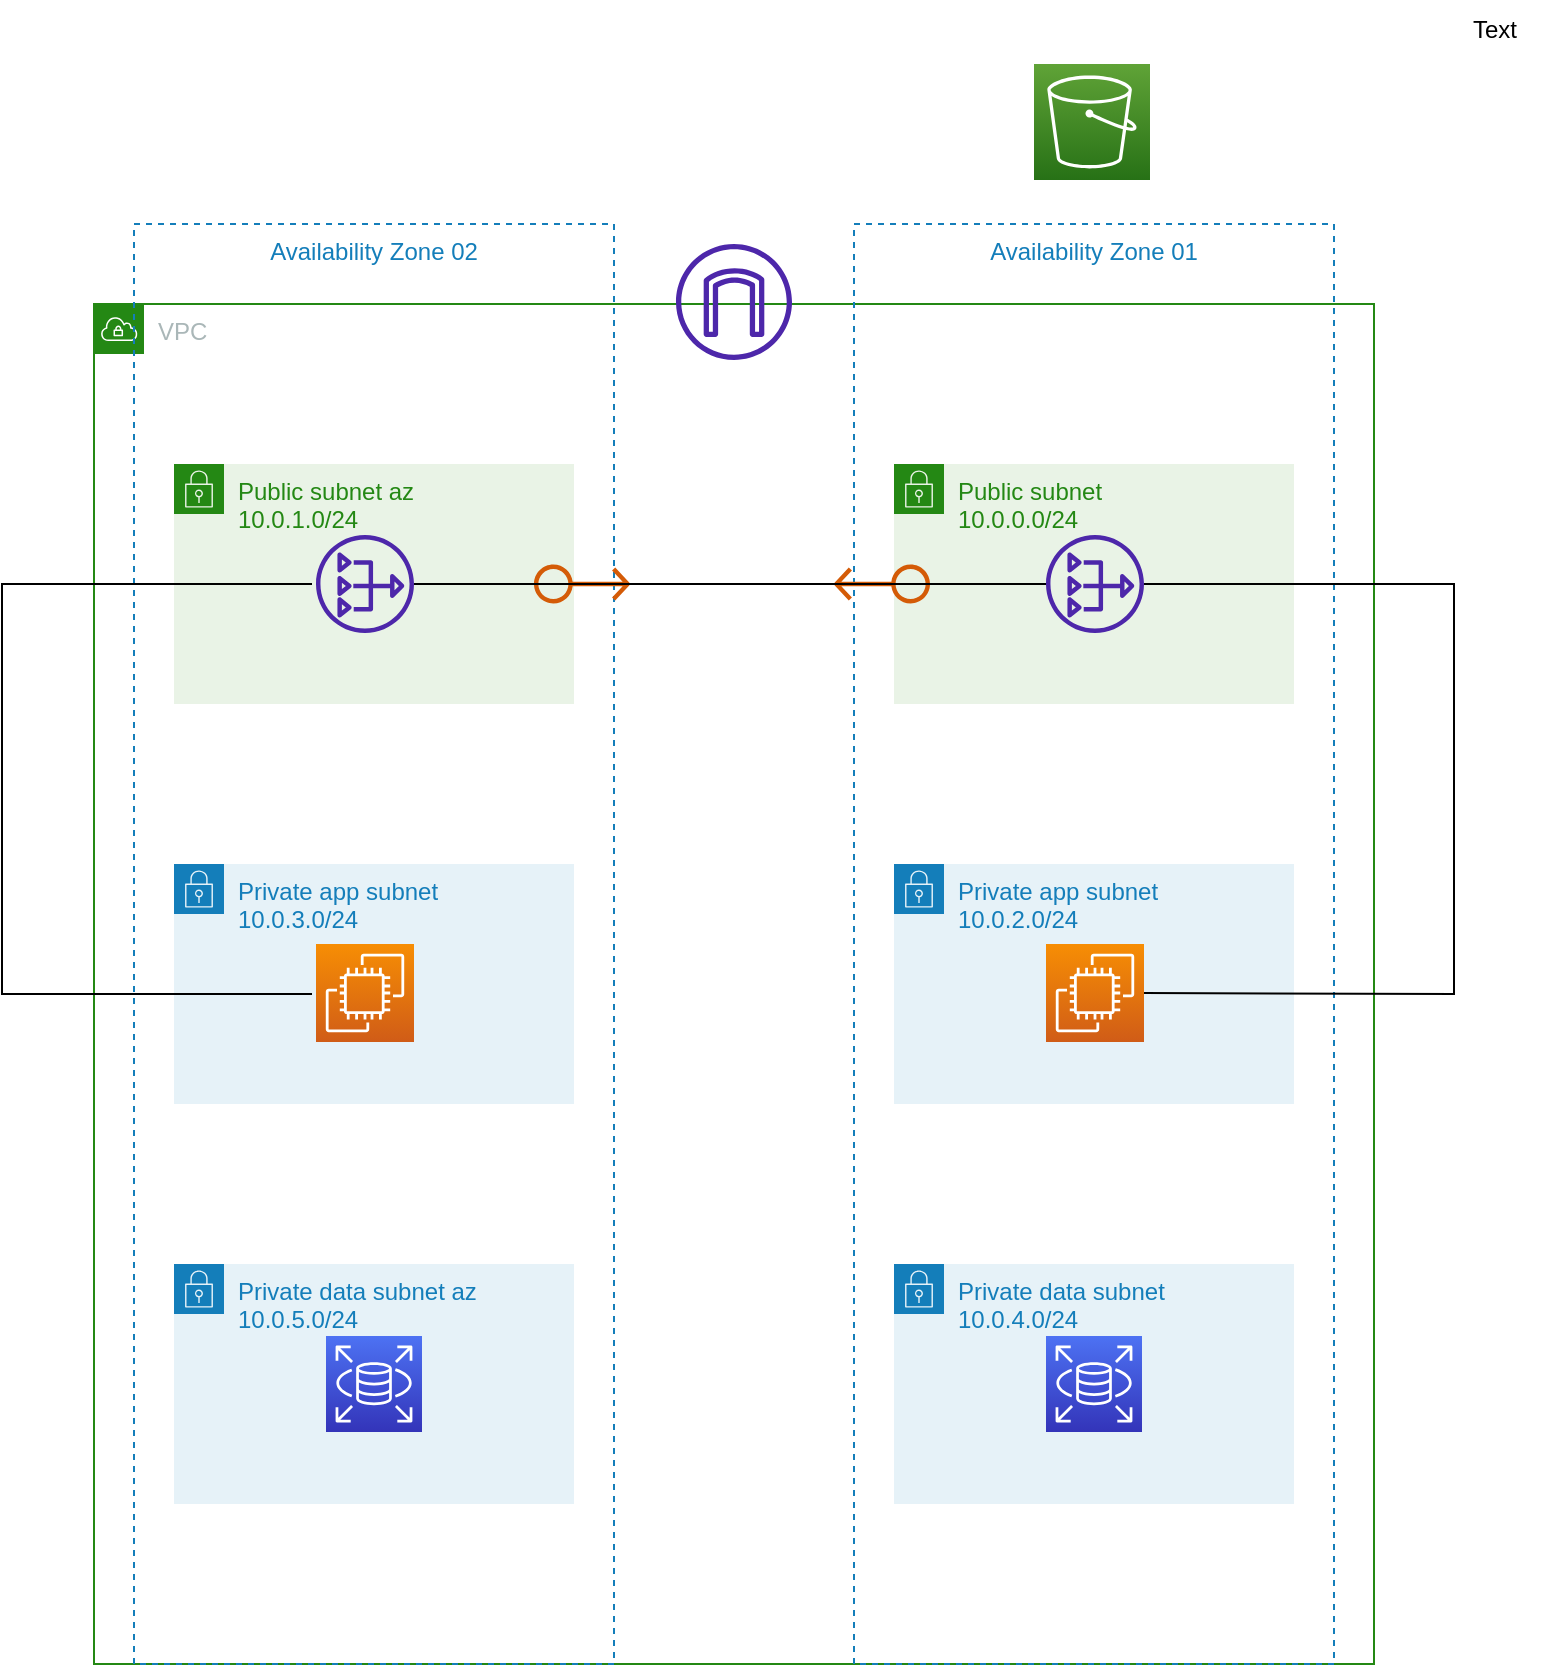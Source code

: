 <mxfile version="21.2.8" type="device">
  <diagram name="Page-1" id="WsPZoZ5O7sFLqcfNJd28">
    <mxGraphModel dx="1434" dy="836" grid="1" gridSize="10" guides="1" tooltips="1" connect="1" arrows="1" fold="1" page="1" pageScale="1" pageWidth="850" pageHeight="1100" math="0" shadow="0">
      <root>
        <mxCell id="0" />
        <mxCell id="1" parent="0" />
        <mxCell id="HgiYSER4rSwK4bAeT3vQ-13" value="" style="sketch=0;points=[[0,0,0],[0.25,0,0],[0.5,0,0],[0.75,0,0],[1,0,0],[0,1,0],[0.25,1,0],[0.5,1,0],[0.75,1,0],[1,1,0],[0,0.25,0],[0,0.5,0],[0,0.75,0],[1,0.25,0],[1,0.5,0],[1,0.75,0]];outlineConnect=0;fontColor=#232F3E;gradientColor=#60A337;gradientDirection=north;fillColor=#277116;strokeColor=#ffffff;dashed=0;verticalLabelPosition=bottom;verticalAlign=top;align=center;html=1;fontSize=12;fontStyle=0;aspect=fixed;shape=mxgraph.aws4.resourceIcon;resIcon=mxgraph.aws4.s3;" vertex="1" parent="1">
          <mxGeometry x="590" y="40" width="58" height="58" as="geometry" />
        </mxCell>
        <mxCell id="HgiYSER4rSwK4bAeT3vQ-1" value="VPC" style="points=[[0,0],[0.25,0],[0.5,0],[0.75,0],[1,0],[1,0.25],[1,0.5],[1,0.75],[1,1],[0.75,1],[0.5,1],[0.25,1],[0,1],[0,0.75],[0,0.5],[0,0.25]];outlineConnect=0;gradientColor=none;html=1;whiteSpace=wrap;fontSize=12;fontStyle=0;container=1;pointerEvents=0;collapsible=0;recursiveResize=0;shape=mxgraph.aws4.group;grIcon=mxgraph.aws4.group_vpc;strokeColor=#248814;fillColor=none;verticalAlign=top;align=left;spacingLeft=30;fontColor=#AAB7B8;dashed=0;" vertex="1" parent="1">
          <mxGeometry x="120" y="160" width="640" height="680" as="geometry" />
        </mxCell>
        <mxCell id="HgiYSER4rSwK4bAeT3vQ-19" value="Availability Zone 02" style="fillColor=none;strokeColor=#147EBA;dashed=1;verticalAlign=top;fontStyle=0;fontColor=#147EBA;whiteSpace=wrap;html=1;" vertex="1" parent="HgiYSER4rSwK4bAeT3vQ-1">
          <mxGeometry x="20" y="-40" width="240" height="720" as="geometry" />
        </mxCell>
        <mxCell id="HgiYSER4rSwK4bAeT3vQ-18" value="Availability Zone 01" style="fillColor=none;strokeColor=#147EBA;dashed=1;verticalAlign=top;fontStyle=0;fontColor=#147EBA;whiteSpace=wrap;html=1;" vertex="1" parent="HgiYSER4rSwK4bAeT3vQ-1">
          <mxGeometry x="380" y="-40" width="240" height="720" as="geometry" />
        </mxCell>
        <mxCell id="HgiYSER4rSwK4bAeT3vQ-2" value="Public subnet az&lt;br&gt;10.0.1.0/24" style="points=[[0,0],[0.25,0],[0.5,0],[0.75,0],[1,0],[1,0.25],[1,0.5],[1,0.75],[1,1],[0.75,1],[0.5,1],[0.25,1],[0,1],[0,0.75],[0,0.5],[0,0.25]];outlineConnect=0;gradientColor=none;html=1;whiteSpace=wrap;fontSize=12;fontStyle=0;container=1;pointerEvents=0;collapsible=0;recursiveResize=0;shape=mxgraph.aws4.group;grIcon=mxgraph.aws4.group_security_group;grStroke=0;strokeColor=#248814;fillColor=#E9F3E6;verticalAlign=top;align=left;spacingLeft=30;fontColor=#248814;dashed=0;" vertex="1" parent="HgiYSER4rSwK4bAeT3vQ-1">
          <mxGeometry x="40" y="80" width="200" height="120" as="geometry" />
        </mxCell>
        <mxCell id="HgiYSER4rSwK4bAeT3vQ-15" value="" style="sketch=0;outlineConnect=0;fontColor=#232F3E;gradientColor=none;fillColor=#4D27AA;strokeColor=none;dashed=0;verticalLabelPosition=bottom;verticalAlign=top;align=center;html=1;fontSize=12;fontStyle=0;aspect=fixed;pointerEvents=1;shape=mxgraph.aws4.nat_gateway;" vertex="1" parent="HgiYSER4rSwK4bAeT3vQ-2">
          <mxGeometry x="71" y="35.5" width="49" height="49" as="geometry" />
        </mxCell>
        <mxCell id="HgiYSER4rSwK4bAeT3vQ-3" value="Public subnet&lt;br&gt;10.0.0.0/24" style="points=[[0,0],[0.25,0],[0.5,0],[0.75,0],[1,0],[1,0.25],[1,0.5],[1,0.75],[1,1],[0.75,1],[0.5,1],[0.25,1],[0,1],[0,0.75],[0,0.5],[0,0.25]];outlineConnect=0;gradientColor=none;html=1;whiteSpace=wrap;fontSize=12;fontStyle=0;container=1;pointerEvents=0;collapsible=0;recursiveResize=0;shape=mxgraph.aws4.group;grIcon=mxgraph.aws4.group_security_group;grStroke=0;strokeColor=#248814;fillColor=#E9F3E6;verticalAlign=top;align=left;spacingLeft=30;fontColor=#248814;dashed=0;" vertex="1" parent="HgiYSER4rSwK4bAeT3vQ-1">
          <mxGeometry x="400" y="80" width="200" height="120" as="geometry" />
        </mxCell>
        <mxCell id="HgiYSER4rSwK4bAeT3vQ-17" value="" style="sketch=0;outlineConnect=0;fontColor=#232F3E;gradientColor=none;fillColor=#4D27AA;strokeColor=none;dashed=0;verticalLabelPosition=bottom;verticalAlign=top;align=center;html=1;fontSize=12;fontStyle=0;aspect=fixed;pointerEvents=1;shape=mxgraph.aws4.nat_gateway;" vertex="1" parent="HgiYSER4rSwK4bAeT3vQ-3">
          <mxGeometry x="76" y="35.5" width="49" height="49" as="geometry" />
        </mxCell>
        <mxCell id="HgiYSER4rSwK4bAeT3vQ-22" value="" style="sketch=0;outlineConnect=0;fontColor=#232F3E;gradientColor=none;fillColor=#D45B07;strokeColor=none;dashed=0;verticalLabelPosition=bottom;verticalAlign=top;align=center;html=1;fontSize=12;fontStyle=0;aspect=fixed;pointerEvents=1;shape=mxgraph.aws4.elastic_ip_address;rotation=-180;" vertex="1" parent="HgiYSER4rSwK4bAeT3vQ-3">
          <mxGeometry x="-30" y="50" width="48" height="20" as="geometry" />
        </mxCell>
        <mxCell id="HgiYSER4rSwK4bAeT3vQ-4" value="Private app subnet&lt;br&gt;10.0.3.0/24" style="points=[[0,0],[0.25,0],[0.5,0],[0.75,0],[1,0],[1,0.25],[1,0.5],[1,0.75],[1,1],[0.75,1],[0.5,1],[0.25,1],[0,1],[0,0.75],[0,0.5],[0,0.25]];outlineConnect=0;gradientColor=none;html=1;whiteSpace=wrap;fontSize=12;fontStyle=0;container=1;pointerEvents=0;collapsible=0;recursiveResize=0;shape=mxgraph.aws4.group;grIcon=mxgraph.aws4.group_security_group;grStroke=0;strokeColor=#147EBA;fillColor=#E6F2F8;verticalAlign=top;align=left;spacingLeft=30;fontColor=#147EBA;dashed=0;" vertex="1" parent="HgiYSER4rSwK4bAeT3vQ-1">
          <mxGeometry x="40" y="280" width="200" height="120" as="geometry" />
        </mxCell>
        <mxCell id="HgiYSER4rSwK4bAeT3vQ-11" value="" style="sketch=0;points=[[0,0,0],[0.25,0,0],[0.5,0,0],[0.75,0,0],[1,0,0],[0,1,0],[0.25,1,0],[0.5,1,0],[0.75,1,0],[1,1,0],[0,0.25,0],[0,0.5,0],[0,0.75,0],[1,0.25,0],[1,0.5,0],[1,0.75,0]];outlineConnect=0;fontColor=#232F3E;gradientColor=#F78E04;gradientDirection=north;fillColor=#D05C17;strokeColor=#ffffff;dashed=0;verticalLabelPosition=bottom;verticalAlign=top;align=center;html=1;fontSize=12;fontStyle=0;aspect=fixed;shape=mxgraph.aws4.resourceIcon;resIcon=mxgraph.aws4.ec2;" vertex="1" parent="HgiYSER4rSwK4bAeT3vQ-4">
          <mxGeometry x="71" y="40" width="49" height="49" as="geometry" />
        </mxCell>
        <mxCell id="HgiYSER4rSwK4bAeT3vQ-5" value="Private app subnet&lt;br&gt;10.0.2.0/24" style="points=[[0,0],[0.25,0],[0.5,0],[0.75,0],[1,0],[1,0.25],[1,0.5],[1,0.75],[1,1],[0.75,1],[0.5,1],[0.25,1],[0,1],[0,0.75],[0,0.5],[0,0.25]];outlineConnect=0;gradientColor=none;html=1;whiteSpace=wrap;fontSize=12;fontStyle=0;container=1;pointerEvents=0;collapsible=0;recursiveResize=0;shape=mxgraph.aws4.group;grIcon=mxgraph.aws4.group_security_group;grStroke=0;strokeColor=#147EBA;fillColor=#E6F2F8;verticalAlign=top;align=left;spacingLeft=30;fontColor=#147EBA;dashed=0;" vertex="1" parent="HgiYSER4rSwK4bAeT3vQ-1">
          <mxGeometry x="400" y="280" width="200" height="120" as="geometry" />
        </mxCell>
        <mxCell id="HgiYSER4rSwK4bAeT3vQ-12" value="" style="sketch=0;points=[[0,0,0],[0.25,0,0],[0.5,0,0],[0.75,0,0],[1,0,0],[0,1,0],[0.25,1,0],[0.5,1,0],[0.75,1,0],[1,1,0],[0,0.25,0],[0,0.5,0],[0,0.75,0],[1,0.25,0],[1,0.5,0],[1,0.75,0]];outlineConnect=0;fontColor=#232F3E;gradientColor=#F78E04;gradientDirection=north;fillColor=#D05C17;strokeColor=#ffffff;dashed=0;verticalLabelPosition=bottom;verticalAlign=top;align=center;html=1;fontSize=12;fontStyle=0;aspect=fixed;shape=mxgraph.aws4.resourceIcon;resIcon=mxgraph.aws4.ec2;" vertex="1" parent="HgiYSER4rSwK4bAeT3vQ-5">
          <mxGeometry x="76" y="40" width="49" height="49" as="geometry" />
        </mxCell>
        <mxCell id="HgiYSER4rSwK4bAeT3vQ-6" style="edgeStyle=orthogonalEdgeStyle;rounded=0;orthogonalLoop=1;jettySize=auto;html=1;exitX=0.5;exitY=1;exitDx=0;exitDy=0;" edge="1" parent="HgiYSER4rSwK4bAeT3vQ-1" source="HgiYSER4rSwK4bAeT3vQ-2" target="HgiYSER4rSwK4bAeT3vQ-2">
          <mxGeometry relative="1" as="geometry" />
        </mxCell>
        <mxCell id="HgiYSER4rSwK4bAeT3vQ-7" value="Private data subnet az&lt;br&gt;10.0.5.0/24" style="points=[[0,0],[0.25,0],[0.5,0],[0.75,0],[1,0],[1,0.25],[1,0.5],[1,0.75],[1,1],[0.75,1],[0.5,1],[0.25,1],[0,1],[0,0.75],[0,0.5],[0,0.25]];outlineConnect=0;gradientColor=none;html=1;whiteSpace=wrap;fontSize=12;fontStyle=0;container=1;pointerEvents=0;collapsible=0;recursiveResize=0;shape=mxgraph.aws4.group;grIcon=mxgraph.aws4.group_security_group;grStroke=0;strokeColor=#147EBA;fillColor=#E6F2F8;verticalAlign=top;align=left;spacingLeft=30;fontColor=#147EBA;dashed=0;" vertex="1" parent="HgiYSER4rSwK4bAeT3vQ-1">
          <mxGeometry x="40" y="480" width="200" height="120" as="geometry" />
        </mxCell>
        <mxCell id="HgiYSER4rSwK4bAeT3vQ-9" value="" style="sketch=0;points=[[0,0,0],[0.25,0,0],[0.5,0,0],[0.75,0,0],[1,0,0],[0,1,0],[0.25,1,0],[0.5,1,0],[0.75,1,0],[1,1,0],[0,0.25,0],[0,0.5,0],[0,0.75,0],[1,0.25,0],[1,0.5,0],[1,0.75,0]];outlineConnect=0;fontColor=#232F3E;gradientColor=#4D72F3;gradientDirection=north;fillColor=#3334B9;strokeColor=#ffffff;dashed=0;verticalLabelPosition=bottom;verticalAlign=top;align=center;html=1;fontSize=12;fontStyle=0;aspect=fixed;shape=mxgraph.aws4.resourceIcon;resIcon=mxgraph.aws4.rds;" vertex="1" parent="HgiYSER4rSwK4bAeT3vQ-7">
          <mxGeometry x="76" y="36" width="48" height="48" as="geometry" />
        </mxCell>
        <mxCell id="HgiYSER4rSwK4bAeT3vQ-8" value="Private data subnet&lt;br&gt;10.0.4.0/24" style="points=[[0,0],[0.25,0],[0.5,0],[0.75,0],[1,0],[1,0.25],[1,0.5],[1,0.75],[1,1],[0.75,1],[0.5,1],[0.25,1],[0,1],[0,0.75],[0,0.5],[0,0.25]];outlineConnect=0;gradientColor=none;html=1;whiteSpace=wrap;fontSize=12;fontStyle=0;container=1;pointerEvents=0;collapsible=0;recursiveResize=0;shape=mxgraph.aws4.group;grIcon=mxgraph.aws4.group_security_group;grStroke=0;strokeColor=#147EBA;fillColor=#E6F2F8;verticalAlign=top;align=left;spacingLeft=30;fontColor=#147EBA;dashed=0;" vertex="1" parent="HgiYSER4rSwK4bAeT3vQ-1">
          <mxGeometry x="400" y="480" width="200" height="120" as="geometry" />
        </mxCell>
        <mxCell id="HgiYSER4rSwK4bAeT3vQ-10" value="" style="sketch=0;points=[[0,0,0],[0.25,0,0],[0.5,0,0],[0.75,0,0],[1,0,0],[0,1,0],[0.25,1,0],[0.5,1,0],[0.75,1,0],[1,1,0],[0,0.25,0],[0,0.5,0],[0,0.75,0],[1,0.25,0],[1,0.5,0],[1,0.75,0]];outlineConnect=0;fontColor=#232F3E;gradientColor=#4D72F3;gradientDirection=north;fillColor=#3334B9;strokeColor=#ffffff;dashed=0;verticalLabelPosition=bottom;verticalAlign=top;align=center;html=1;fontSize=12;fontStyle=0;aspect=fixed;shape=mxgraph.aws4.resourceIcon;resIcon=mxgraph.aws4.rds;" vertex="1" parent="HgiYSER4rSwK4bAeT3vQ-8">
          <mxGeometry x="76" y="36" width="48" height="48" as="geometry" />
        </mxCell>
        <mxCell id="HgiYSER4rSwK4bAeT3vQ-14" value="" style="sketch=0;outlineConnect=0;fontColor=#232F3E;gradientColor=none;fillColor=#4D27AA;strokeColor=none;dashed=0;verticalLabelPosition=bottom;verticalAlign=top;align=center;html=1;fontSize=12;fontStyle=0;aspect=fixed;pointerEvents=1;shape=mxgraph.aws4.internet_gateway;" vertex="1" parent="HgiYSER4rSwK4bAeT3vQ-1">
          <mxGeometry x="291" y="-30" width="58" height="58" as="geometry" />
        </mxCell>
        <mxCell id="HgiYSER4rSwK4bAeT3vQ-21" value="" style="sketch=0;outlineConnect=0;fontColor=#232F3E;gradientColor=none;fillColor=#D45B07;strokeColor=none;dashed=0;verticalLabelPosition=bottom;verticalAlign=top;align=center;html=1;fontSize=12;fontStyle=0;aspect=fixed;pointerEvents=1;shape=mxgraph.aws4.elastic_ip_address;" vertex="1" parent="HgiYSER4rSwK4bAeT3vQ-1">
          <mxGeometry x="220" y="130" width="48" height="20" as="geometry" />
        </mxCell>
        <mxCell id="HgiYSER4rSwK4bAeT3vQ-32" value="" style="endArrow=none;html=1;rounded=0;" edge="1" parent="HgiYSER4rSwK4bAeT3vQ-1" source="HgiYSER4rSwK4bAeT3vQ-15" target="HgiYSER4rSwK4bAeT3vQ-17">
          <mxGeometry width="50" height="50" relative="1" as="geometry">
            <mxPoint x="450" y="290" as="sourcePoint" />
            <mxPoint x="500" y="240" as="targetPoint" />
          </mxGeometry>
        </mxCell>
        <mxCell id="HgiYSER4rSwK4bAeT3vQ-33" value="" style="endArrow=none;html=1;rounded=0;exitX=1;exitY=0.5;exitDx=0;exitDy=0;exitPerimeter=0;" edge="1" parent="HgiYSER4rSwK4bAeT3vQ-1" source="HgiYSER4rSwK4bAeT3vQ-12" target="HgiYSER4rSwK4bAeT3vQ-17">
          <mxGeometry width="50" height="50" relative="1" as="geometry">
            <mxPoint x="450" y="290" as="sourcePoint" />
            <mxPoint x="500" y="240" as="targetPoint" />
            <Array as="points">
              <mxPoint x="680" y="345" />
              <mxPoint x="680" y="140" />
            </Array>
          </mxGeometry>
        </mxCell>
        <mxCell id="HgiYSER4rSwK4bAeT3vQ-34" value="Text" style="text;html=1;align=center;verticalAlign=middle;resizable=0;points=[];autosize=1;strokeColor=none;fillColor=none;" vertex="1" parent="1">
          <mxGeometry x="795" y="8" width="50" height="30" as="geometry" />
        </mxCell>
        <mxCell id="HgiYSER4rSwK4bAeT3vQ-35" value="" style="endArrow=none;html=1;rounded=0;exitX=1;exitY=0.5;exitDx=0;exitDy=0;exitPerimeter=0;" edge="1" parent="1">
          <mxGeometry width="50" height="50" relative="1" as="geometry">
            <mxPoint x="229" y="505" as="sourcePoint" />
            <mxPoint x="229" y="300" as="targetPoint" />
            <Array as="points">
              <mxPoint x="74" y="505" />
              <mxPoint x="74" y="300" />
            </Array>
          </mxGeometry>
        </mxCell>
      </root>
    </mxGraphModel>
  </diagram>
</mxfile>
